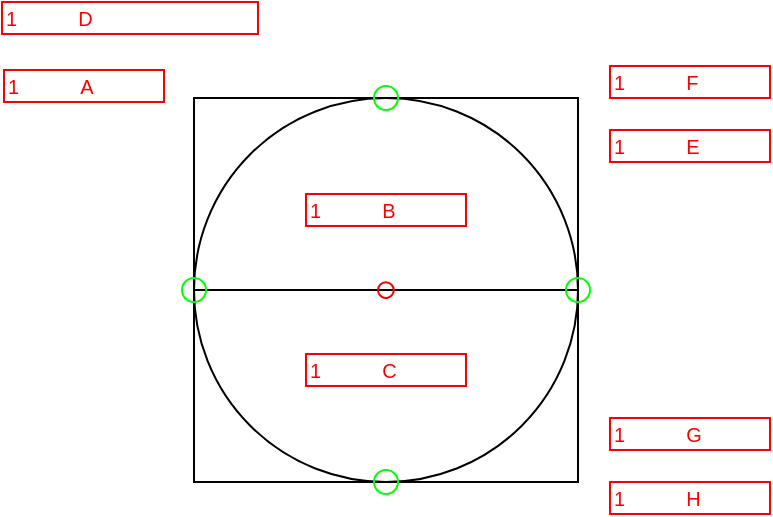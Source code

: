 <mxfile compressed="false" version="20.3.0" type="device">
  <diagram name="ND0006" id="ICMJIW00yQWnolhGwdHN">
    <mxGraphModel dx="1422" dy="977" grid="1" gridSize="2" guides="1" tooltips="1" connect="1" arrows="1" fold="1" page="1" pageScale="1" pageWidth="1169" pageHeight="827" math="0" shadow="0">
      <root>
        <mxCell id="oOu39tjR-YF0TBfccq2Z-0" />
        <object label="Symbol" Width="12" Height="12" UoM="mm" id="oOu39tjR-YF0TBfccq2Z-124">
          <mxCell style="" parent="oOu39tjR-YF0TBfccq2Z-0" />
        </object>
        <mxCell id="oOu39tjR-YF0TBfccq2Z-125" value="Symbol" style="ellipse;whiteSpace=wrap;html=1;aspect=fixed;fillColor=none;noLabel=1;" parent="oOu39tjR-YF0TBfccq2Z-124" vertex="1">
          <mxGeometry x="240" y="144" width="192" height="192" as="geometry" />
        </mxCell>
        <mxCell id="mzvdPyqCJ3TTrmNESO2I-1" value="" style="whiteSpace=wrap;html=1;aspect=fixed;fillColor=none;portConstraintRotation=1;" parent="oOu39tjR-YF0TBfccq2Z-124" vertex="1">
          <mxGeometry x="240" y="144" width="192" height="192" as="geometry" />
        </mxCell>
        <mxCell id="KxhEPSacwSea6hoKKvoZ-0" value="" style="endArrow=none;html=1;rounded=0;fontFamily=Helvetica;fontSize=16;exitDx=0;exitDy=0;entryX=1;entryY=0.5;entryDx=0;entryDy=0;startArrow=none;" parent="oOu39tjR-YF0TBfccq2Z-124" source="-DYwszTSwNFMpsB35kvL-0" target="mzvdPyqCJ3TTrmNESO2I-1" edge="1">
          <mxGeometry width="50" height="50" relative="1" as="geometry">
            <mxPoint x="558" y="463" as="sourcePoint" />
            <mxPoint x="608" y="413" as="targetPoint" />
          </mxGeometry>
        </mxCell>
        <mxCell id="oOu39tjR-YF0TBfccq2Z-127" value="Connection" style="" parent="oOu39tjR-YF0TBfccq2Z-0" />
        <object label="Connection" PipingConnector="N" LabelConnector="N" SignalConnector="Y" Direction="90" AuxiliaryConnector="N" id="-DYwszTSwNFMpsB35kvL-2">
          <mxCell style="vsdxID=1407;fillColor=none;gradientColor=none;shape=stencil(rVFbDsIgEDwNnyQU4glqvcfGblsilmZBS28vZGMsxg9j/JvZmX1kR5g2TLCg0CpE8hdcbR8nYY5CaztPSDZmJEwnTDt4wpH8be6ZL1CcBV39vUxI3KdKh1YbswPTEzuBzlmiVGmKau9zUKM+jlJJQrJBko8QrZ+rrQ5oRJnXyMHBWElhRVx25ebnw/5zVvPFWRm83jxY5zilvf4eSy5xpKZ7AA==);strokeColor=#00FF00;strokeWidth=1;points=[[0.5,0.5,0,0,0]];labelBackgroundColor=none;rounded=0;html=1;whiteSpace=wrap;aspect=fixed;noLabel=1;snapToPoint=1;container=0;fontSize=16;" parent="oOu39tjR-YF0TBfccq2Z-127" vertex="1">
            <mxGeometry x="330" y="330" width="12" height="12" as="geometry" />
          </mxCell>
        </object>
        <object label="Connection" PipingConnector="N" LabelConnector="N" SignalConnector="Y" Direction="0" AuxiliaryConnector="N" id="-DYwszTSwNFMpsB35kvL-3">
          <mxCell style="vsdxID=1407;fillColor=none;gradientColor=none;shape=stencil(rVFbDsIgEDwNnyQU4glqvcfGblsilmZBS28vZGMsxg9j/JvZmX1kR5g2TLCg0CpE8hdcbR8nYY5CaztPSDZmJEwnTDt4wpH8be6ZL1CcBV39vUxI3KdKh1YbswPTEzuBzlmiVGmKau9zUKM+jlJJQrJBko8QrZ+rrQ5oRJnXyMHBWElhRVx25ebnw/5zVvPFWRm83jxY5zilvf4eSy5xpKZ7AA==);strokeColor=#00FF00;strokeWidth=1;points=[[0.5,0.5,0,0,0]];labelBackgroundColor=none;rounded=0;html=1;whiteSpace=wrap;aspect=fixed;noLabel=1;snapToPoint=1;container=0;fontSize=16;" parent="oOu39tjR-YF0TBfccq2Z-127" vertex="1">
            <mxGeometry x="426" y="234" width="12" height="12" as="geometry" />
          </mxCell>
        </object>
        <object label="Connection" PipingConnector="N" LabelConnector="N" SignalConnector="Y" Direction="270" AuxiliaryConnector="N" id="-DYwszTSwNFMpsB35kvL-4">
          <mxCell style="vsdxID=1407;fillColor=none;gradientColor=none;shape=stencil(rVFbDsIgEDwNnyQU4glqvcfGblsilmZBS28vZGMsxg9j/JvZmX1kR5g2TLCg0CpE8hdcbR8nYY5CaztPSDZmJEwnTDt4wpH8be6ZL1CcBV39vUxI3KdKh1YbswPTEzuBzlmiVGmKau9zUKM+jlJJQrJBko8QrZ+rrQ5oRJnXyMHBWElhRVx25ebnw/5zVvPFWRm83jxY5zilvf4eSy5xpKZ7AA==);strokeColor=#00FF00;strokeWidth=1;points=[[0.5,0.5,0,0,0]];labelBackgroundColor=none;rounded=0;html=1;whiteSpace=wrap;aspect=fixed;noLabel=1;snapToPoint=1;container=0;fontSize=16;" parent="oOu39tjR-YF0TBfccq2Z-127" vertex="1">
            <mxGeometry x="330" y="138" width="12" height="12" as="geometry" />
          </mxCell>
        </object>
        <object label="Connection" PipingConnector="N" LabelConnector="N" SignalConnector="Y" Direction="180" AuxiliaryConnector="N" id="-DYwszTSwNFMpsB35kvL-0">
          <mxCell style="vsdxID=1407;fillColor=none;gradientColor=none;shape=stencil(rVFbDsIgEDwNnyQU4glqvcfGblsilmZBS28vZGMsxg9j/JvZmX1kR5g2TLCg0CpE8hdcbR8nYY5CaztPSDZmJEwnTDt4wpH8be6ZL1CcBV39vUxI3KdKh1YbswPTEzuBzlmiVGmKau9zUKM+jlJJQrJBko8QrZ+rrQ5oRJnXyMHBWElhRVx25ebnw/5zVvPFWRm83jxY5zilvf4eSy5xpKZ7AA==);strokeColor=#00FF00;strokeWidth=1;points=[[0.5,0.5,0,0,0]];labelBackgroundColor=none;rounded=0;html=1;whiteSpace=wrap;aspect=fixed;noLabel=1;snapToPoint=1;container=0;fontSize=16;" parent="oOu39tjR-YF0TBfccq2Z-127" vertex="1">
            <mxGeometry x="234" y="234" width="12" height="12" as="geometry" />
          </mxCell>
        </object>
        <mxCell id="-DYwszTSwNFMpsB35kvL-1" value="" style="endArrow=none;html=1;rounded=0;fontFamily=Helvetica;fontSize=16;exitX=0;exitY=0.5;exitDx=0;exitDy=0;entryDx=0;entryDy=0;strokeColor=#00FF00;" parent="oOu39tjR-YF0TBfccq2Z-127" source="mzvdPyqCJ3TTrmNESO2I-1" target="-DYwszTSwNFMpsB35kvL-0" edge="1">
          <mxGeometry width="50" height="50" relative="1" as="geometry">
            <mxPoint x="240" y="240" as="sourcePoint" />
            <mxPoint x="432" y="240" as="targetPoint" />
          </mxGeometry>
        </mxCell>
        <mxCell id="oOu39tjR-YF0TBfccq2Z-133" value="Label" style="" parent="oOu39tjR-YF0TBfccq2Z-0" />
        <object label="%LabelLines%&amp;nbsp; &amp;nbsp; &amp;nbsp; &amp;nbsp; &amp;nbsp; &amp;nbsp;%LabelIndex%" placeholders="1" LabelLines="1" LabelIndex="D" id="oOu39tjR-YF0TBfccq2Z-134">
          <mxCell style="rounded=0;whiteSpace=wrap;html=1;fillColor=none;strokeColor=#FF0000;fontColor=#FF0000;fontSize=10;align=left;" parent="oOu39tjR-YF0TBfccq2Z-133" vertex="1">
            <mxGeometry x="144" y="96" width="128" height="16" as="geometry" />
          </mxCell>
        </object>
        <object label="%LabelLines%&amp;nbsp; &amp;nbsp; &amp;nbsp; &amp;nbsp; &amp;nbsp; &amp;nbsp;%LabelIndex%" placeholders="1" LabelLines="1" LabelIndex="B" id="oOu39tjR-YF0TBfccq2Z-135">
          <mxCell style="rounded=0;whiteSpace=wrap;html=1;fillColor=none;strokeColor=#FF0000;fontColor=#FF0000;fontSize=10;align=left;" parent="oOu39tjR-YF0TBfccq2Z-133" vertex="1">
            <mxGeometry x="296" y="192" width="80" height="16" as="geometry" />
          </mxCell>
        </object>
        <object label="%LabelLines%&amp;nbsp; &amp;nbsp; &amp;nbsp; &amp;nbsp; &amp;nbsp; &amp;nbsp;%LabelIndex%" placeholders="1" LabelLines="1" LabelIndex="C" id="oOu39tjR-YF0TBfccq2Z-136">
          <mxCell style="rounded=0;whiteSpace=wrap;html=1;fillColor=none;strokeColor=#FF0000;fontColor=#FF0000;fontSize=10;align=left;" parent="oOu39tjR-YF0TBfccq2Z-133" vertex="1">
            <mxGeometry x="296" y="272" width="80" height="16" as="geometry" />
          </mxCell>
        </object>
        <object label="%LabelLines%&amp;nbsp; &amp;nbsp; &amp;nbsp; &amp;nbsp; &amp;nbsp; &amp;nbsp;%LabelIndex%" placeholders="1" LabelLines="1" LabelIndex="F" id="04AN8NQL-SnGTjh6WGZP-1">
          <mxCell style="rounded=0;whiteSpace=wrap;html=1;fillColor=none;strokeColor=#FF0000;fontColor=#FF0000;fontSize=10;align=left;" parent="oOu39tjR-YF0TBfccq2Z-133" vertex="1">
            <mxGeometry x="448" y="128" width="80" height="16" as="geometry" />
          </mxCell>
        </object>
        <object label="%LabelLines%&amp;nbsp; &amp;nbsp; &amp;nbsp; &amp;nbsp; &amp;nbsp; &amp;nbsp;%LabelIndex%" placeholders="1" LabelLines="1" LabelIndex="E" id="04AN8NQL-SnGTjh6WGZP-2">
          <mxCell style="rounded=0;whiteSpace=wrap;html=1;fillColor=none;strokeColor=#FF0000;fontColor=#FF0000;fontSize=10;align=left;" parent="oOu39tjR-YF0TBfccq2Z-133" vertex="1">
            <mxGeometry x="448" y="160" width="80" height="16" as="geometry" />
          </mxCell>
        </object>
        <object label="%LabelLines%&amp;nbsp; &amp;nbsp; &amp;nbsp; &amp;nbsp; &amp;nbsp; &amp;nbsp;%LabelIndex%" placeholders="1" LabelLines="1" LabelIndex="G" id="04AN8NQL-SnGTjh6WGZP-3">
          <mxCell style="rounded=0;whiteSpace=wrap;html=1;fillColor=none;strokeColor=#FF0000;fontColor=#FF0000;fontSize=10;align=left;" parent="oOu39tjR-YF0TBfccq2Z-133" vertex="1">
            <mxGeometry x="448" y="304" width="80" height="16" as="geometry" />
          </mxCell>
        </object>
        <object label="%LabelLines%&amp;nbsp; &amp;nbsp; &amp;nbsp; &amp;nbsp; &amp;nbsp; &amp;nbsp;%LabelIndex%" placeholders="1" LabelLines="1" LabelIndex="H" id="04AN8NQL-SnGTjh6WGZP-4">
          <mxCell style="rounded=0;whiteSpace=wrap;html=1;fillColor=none;strokeColor=#FF0000;fontColor=#FF0000;fontSize=10;align=left;" parent="oOu39tjR-YF0TBfccq2Z-133" vertex="1">
            <mxGeometry x="448" y="336" width="80" height="16" as="geometry" />
          </mxCell>
        </object>
        <object label="%LabelLines%&amp;nbsp; &amp;nbsp; &amp;nbsp; &amp;nbsp; &amp;nbsp; &amp;nbsp;%LabelIndex%" placeholders="1" LabelLines="1" LabelIndex="A" id="04AN8NQL-SnGTjh6WGZP-0">
          <mxCell style="rounded=0;whiteSpace=wrap;html=1;fillColor=none;strokeColor=#FF0000;fontColor=#FF0000;fontSize=10;align=left;" parent="oOu39tjR-YF0TBfccq2Z-133" vertex="1">
            <mxGeometry x="145" y="130" width="80" height="16" as="geometry" />
          </mxCell>
        </object>
        <mxCell id="oOu39tjR-YF0TBfccq2Z-137" value="Origo" style="" parent="oOu39tjR-YF0TBfccq2Z-0" />
        <object label="origo" Rotation="" ScaleX="" ScaleY="" id="oOu39tjR-YF0TBfccq2Z-138">
          <mxCell style="vsdxID=1407;fillColor=none;gradientColor=none;shape=stencil(rVFbDsIgEDwNnyQU4glqvcfGblsilmZBS28vZGMsxg9j/JvZmX1kR5g2TLCg0CpE8hdcbR8nYY5CaztPSDZmJEwnTDt4wpH8be6ZL1CcBV39vUxI3KdKh1YbswPTEzuBzlmiVGmKau9zUKM+jlJJQrJBko8QrZ+rrQ5oRJnXyMHBWElhRVx25ebnw/5zVvPFWRm83jxY5zilvf4eSy5xpKZ7AA==);strokeColor=#ff0000;strokeWidth=1;points=[[0.5,0.5,0,0,0]];labelBackgroundColor=none;rounded=0;html=1;whiteSpace=wrap;aspect=fixed;noLabel=1;snapToPoint=1;" parent="oOu39tjR-YF0TBfccq2Z-137" vertex="1">
            <mxGeometry x="332" y="236.07" width="7.874" height="7.87" as="geometry" />
          </mxCell>
        </object>
      </root>
    </mxGraphModel>
  </diagram>
</mxfile>
